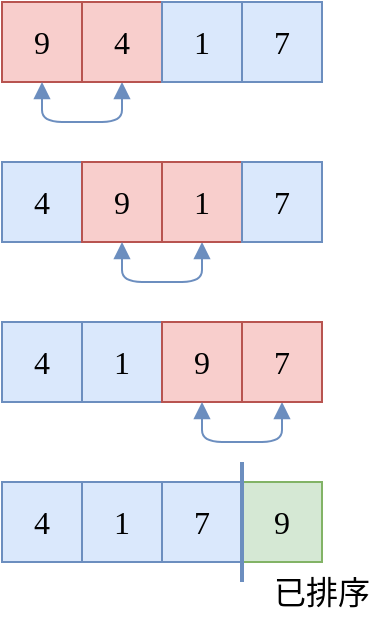 <mxfile version="24.2.5" type="device">
  <diagram name="Page-1" id="LznCcgv3BS2J9Vq8wZ48">
    <mxGraphModel dx="1434" dy="835" grid="1" gridSize="10" guides="1" tooltips="1" connect="1" arrows="1" fold="1" page="1" pageScale="1" pageWidth="850" pageHeight="1100" math="0" shadow="0">
      <root>
        <mxCell id="2uTVPKC6mBXRzxm8aPr7-0" />
        <mxCell id="2uTVPKC6mBXRzxm8aPr7-1" parent="2uTVPKC6mBXRzxm8aPr7-0" />
        <mxCell id="RyM8OmATRSmW0_kQQD92-0" value="9" style="rounded=0;whiteSpace=wrap;html=1;shadow=0;strokeColor=#b85450;strokeWidth=1;fontFamily=Ubuntu;fontSize=16;fontStyle=0;fillColor=#f8cecc;" parent="2uTVPKC6mBXRzxm8aPr7-1" vertex="1">
          <mxGeometry x="160" y="280" width="40" height="40" as="geometry" />
        </mxCell>
        <mxCell id="RyM8OmATRSmW0_kQQD92-8" style="edgeStyle=orthogonalEdgeStyle;rounded=1;orthogonalLoop=1;jettySize=auto;html=1;entryX=0.5;entryY=1;entryDx=0;entryDy=0;shadow=0;strokeColor=#6c8ebf;strokeWidth=1;fontFamily=Ubuntu;fontSize=14;fontStyle=0;endArrow=block;endFill=1;fillColor=#dae8fc;exitX=0.5;exitY=1;exitDx=0;exitDy=0;startArrow=block;startFill=1;" parent="2uTVPKC6mBXRzxm8aPr7-1" source="RyM8OmATRSmW0_kQQD92-1" target="RyM8OmATRSmW0_kQQD92-0" edge="1">
          <mxGeometry relative="1" as="geometry" />
        </mxCell>
        <mxCell id="RyM8OmATRSmW0_kQQD92-1" value="4" style="rounded=0;whiteSpace=wrap;html=1;shadow=0;strokeColor=#b85450;strokeWidth=1;fontFamily=Ubuntu;fontSize=16;fontStyle=0;fillColor=#f8cecc;" parent="2uTVPKC6mBXRzxm8aPr7-1" vertex="1">
          <mxGeometry x="200" y="280" width="40" height="40" as="geometry" />
        </mxCell>
        <mxCell id="RyM8OmATRSmW0_kQQD92-2" value="1" style="rounded=0;whiteSpace=wrap;html=1;shadow=0;strokeColor=#6c8ebf;strokeWidth=1;fontFamily=Ubuntu;fontSize=16;fontStyle=0;fillColor=#dae8fc;" parent="2uTVPKC6mBXRzxm8aPr7-1" vertex="1">
          <mxGeometry x="240" y="280" width="40" height="40" as="geometry" />
        </mxCell>
        <mxCell id="RyM8OmATRSmW0_kQQD92-3" value="7" style="rounded=0;whiteSpace=wrap;html=1;shadow=0;strokeColor=#6c8ebf;strokeWidth=1;fontFamily=Ubuntu;fontSize=16;fontStyle=0;fillColor=#dae8fc;" parent="2uTVPKC6mBXRzxm8aPr7-1" vertex="1">
          <mxGeometry x="280" y="280" width="40" height="40" as="geometry" />
        </mxCell>
        <mxCell id="RyM8OmATRSmW0_kQQD92-4" value="4" style="rounded=0;whiteSpace=wrap;html=1;shadow=0;strokeColor=#6c8ebf;strokeWidth=1;fontFamily=Ubuntu;fontSize=16;fontStyle=0;fillColor=#dae8fc;" parent="2uTVPKC6mBXRzxm8aPr7-1" vertex="1">
          <mxGeometry x="160" y="360" width="40" height="40" as="geometry" />
        </mxCell>
        <mxCell id="RyM8OmATRSmW0_kQQD92-5" value="9" style="rounded=0;whiteSpace=wrap;html=1;shadow=0;strokeColor=#b85450;strokeWidth=1;fontFamily=Ubuntu;fontSize=16;fontStyle=0;fillColor=#f8cecc;" parent="2uTVPKC6mBXRzxm8aPr7-1" vertex="1">
          <mxGeometry x="200" y="360" width="40" height="40" as="geometry" />
        </mxCell>
        <mxCell id="RyM8OmATRSmW0_kQQD92-13" style="edgeStyle=orthogonalEdgeStyle;rounded=1;orthogonalLoop=1;jettySize=auto;html=1;entryX=0.5;entryY=1;entryDx=0;entryDy=0;shadow=0;strokeColor=#6c8ebf;strokeWidth=1;fontFamily=Ubuntu;fontSize=14;fontStyle=0;endArrow=block;endFill=1;fillColor=#dae8fc;exitX=0.5;exitY=1;exitDx=0;exitDy=0;startArrow=block;startFill=1;" parent="2uTVPKC6mBXRzxm8aPr7-1" source="RyM8OmATRSmW0_kQQD92-6" target="RyM8OmATRSmW0_kQQD92-5" edge="1">
          <mxGeometry relative="1" as="geometry" />
        </mxCell>
        <mxCell id="RyM8OmATRSmW0_kQQD92-6" value="1" style="rounded=0;whiteSpace=wrap;html=1;shadow=0;strokeColor=#b85450;strokeWidth=1;fontFamily=Ubuntu;fontSize=16;fontStyle=0;fillColor=#f8cecc;" parent="2uTVPKC6mBXRzxm8aPr7-1" vertex="1">
          <mxGeometry x="240" y="360" width="40" height="40" as="geometry" />
        </mxCell>
        <mxCell id="RyM8OmATRSmW0_kQQD92-7" value="7" style="rounded=0;whiteSpace=wrap;html=1;shadow=0;strokeColor=#6c8ebf;strokeWidth=1;fontFamily=Ubuntu;fontSize=16;fontStyle=0;fillColor=#dae8fc;" parent="2uTVPKC6mBXRzxm8aPr7-1" vertex="1">
          <mxGeometry x="280" y="360" width="40" height="40" as="geometry" />
        </mxCell>
        <mxCell id="RyM8OmATRSmW0_kQQD92-9" value="4" style="rounded=0;whiteSpace=wrap;html=1;shadow=0;strokeColor=#6c8ebf;strokeWidth=1;fontFamily=Ubuntu;fontSize=16;fontStyle=0;fillColor=#dae8fc;" parent="2uTVPKC6mBXRzxm8aPr7-1" vertex="1">
          <mxGeometry x="160" y="440" width="40" height="40" as="geometry" />
        </mxCell>
        <mxCell id="RyM8OmATRSmW0_kQQD92-10" value="1" style="rounded=0;whiteSpace=wrap;html=1;shadow=0;strokeColor=#6c8ebf;strokeWidth=1;fontFamily=Ubuntu;fontSize=16;fontStyle=0;fillColor=#dae8fc;" parent="2uTVPKC6mBXRzxm8aPr7-1" vertex="1">
          <mxGeometry x="200" y="440" width="40" height="40" as="geometry" />
        </mxCell>
        <mxCell id="RyM8OmATRSmW0_kQQD92-11" value="9" style="rounded=0;whiteSpace=wrap;html=1;shadow=0;strokeColor=#b85450;strokeWidth=1;fontFamily=Ubuntu;fontSize=16;fontStyle=0;fillColor=#f8cecc;" parent="2uTVPKC6mBXRzxm8aPr7-1" vertex="1">
          <mxGeometry x="240" y="440" width="40" height="40" as="geometry" />
        </mxCell>
        <mxCell id="RyM8OmATRSmW0_kQQD92-14" style="edgeStyle=orthogonalEdgeStyle;rounded=1;orthogonalLoop=1;jettySize=auto;html=1;entryX=0.5;entryY=1;entryDx=0;entryDy=0;shadow=0;strokeColor=#6c8ebf;strokeWidth=1;fontFamily=Ubuntu;fontSize=14;fontStyle=0;endArrow=block;endFill=1;fillColor=#dae8fc;exitX=0.5;exitY=1;exitDx=0;exitDy=0;startArrow=block;startFill=1;" parent="2uTVPKC6mBXRzxm8aPr7-1" source="RyM8OmATRSmW0_kQQD92-12" target="RyM8OmATRSmW0_kQQD92-11" edge="1">
          <mxGeometry relative="1" as="geometry" />
        </mxCell>
        <mxCell id="RyM8OmATRSmW0_kQQD92-12" value="7" style="rounded=0;whiteSpace=wrap;html=1;shadow=0;strokeColor=#b85450;strokeWidth=1;fontFamily=Ubuntu;fontSize=16;fontStyle=0;fillColor=#f8cecc;" parent="2uTVPKC6mBXRzxm8aPr7-1" vertex="1">
          <mxGeometry x="280" y="440" width="40" height="40" as="geometry" />
        </mxCell>
        <mxCell id="RyM8OmATRSmW0_kQQD92-15" value="4" style="rounded=0;whiteSpace=wrap;html=1;shadow=0;strokeColor=#6c8ebf;strokeWidth=1;fontFamily=Ubuntu;fontSize=16;fontStyle=0;fillColor=#dae8fc;" parent="2uTVPKC6mBXRzxm8aPr7-1" vertex="1">
          <mxGeometry x="160" y="520" width="40" height="40" as="geometry" />
        </mxCell>
        <mxCell id="RyM8OmATRSmW0_kQQD92-16" value="1" style="rounded=0;whiteSpace=wrap;html=1;shadow=0;strokeColor=#6c8ebf;strokeWidth=1;fontFamily=Ubuntu;fontSize=16;fontStyle=0;fillColor=#dae8fc;" parent="2uTVPKC6mBXRzxm8aPr7-1" vertex="1">
          <mxGeometry x="200" y="520" width="40" height="40" as="geometry" />
        </mxCell>
        <mxCell id="RyM8OmATRSmW0_kQQD92-17" value="7" style="rounded=0;whiteSpace=wrap;html=1;shadow=0;strokeColor=#6c8ebf;strokeWidth=1;fontFamily=Ubuntu;fontSize=16;fontStyle=0;fillColor=#dae8fc;" parent="2uTVPKC6mBXRzxm8aPr7-1" vertex="1">
          <mxGeometry x="240" y="520" width="40" height="40" as="geometry" />
        </mxCell>
        <mxCell id="RyM8OmATRSmW0_kQQD92-19" value="9" style="rounded=0;whiteSpace=wrap;html=1;shadow=0;strokeColor=#82b366;strokeWidth=1;fontFamily=Ubuntu;fontSize=16;fontStyle=0;fillColor=#d5e8d4;" parent="2uTVPKC6mBXRzxm8aPr7-1" vertex="1">
          <mxGeometry x="280" y="520" width="40" height="40" as="geometry" />
        </mxCell>
        <mxCell id="A5X2f1O6zbBFaJEkbOeR-0" value="" style="endArrow=none;html=1;rounded=1;shadow=0;strokeColor=#6c8ebf;strokeWidth=2;fontFamily=Ubuntu;fontSize=14;fontStyle=0;fillColor=#dae8fc;" edge="1" parent="2uTVPKC6mBXRzxm8aPr7-1">
          <mxGeometry width="50" height="50" relative="1" as="geometry">
            <mxPoint x="280" y="570" as="sourcePoint" />
            <mxPoint x="280" y="510" as="targetPoint" />
          </mxGeometry>
        </mxCell>
        <mxCell id="A5X2f1O6zbBFaJEkbOeR-1" value="已排序" style="text;html=1;align=center;verticalAlign=middle;whiteSpace=wrap;rounded=0;fontFamily=Ubuntu;fontSize=16;fontStyle=0;" vertex="1" parent="2uTVPKC6mBXRzxm8aPr7-1">
          <mxGeometry x="290" y="560" width="60" height="30" as="geometry" />
        </mxCell>
      </root>
    </mxGraphModel>
  </diagram>
</mxfile>
